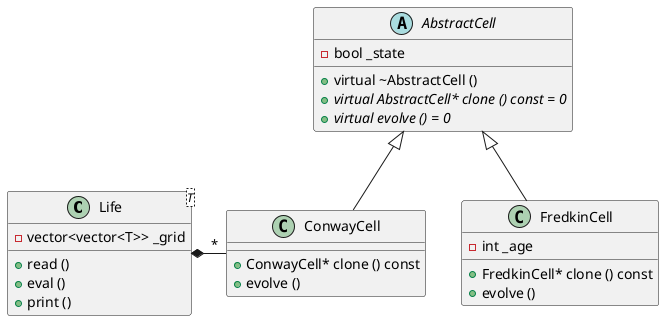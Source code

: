 @startuml
Life         *-   "*" ConwayCell
AbstractCell <|-- ConwayCell
AbstractCell <|-- FredkinCell

class Life<T> {
    - vector<vector<T>> _grid
    + read ()
    + eval ()
    + print ()
    }

abstract class AbstractCell {
    - bool _state
    + virtual ~AbstractCell ()
    + {abstract} virtual AbstractCell* clone () const = 0
    + {abstract} virtual evolve () = 0
    }

class ConwayCell {
    + ConwayCell* clone () const
    + evolve ()
    }

class FredkinCell {
    - int _age
    + FredkinCell* clone () const
    + evolve ()
    }

@enduml
